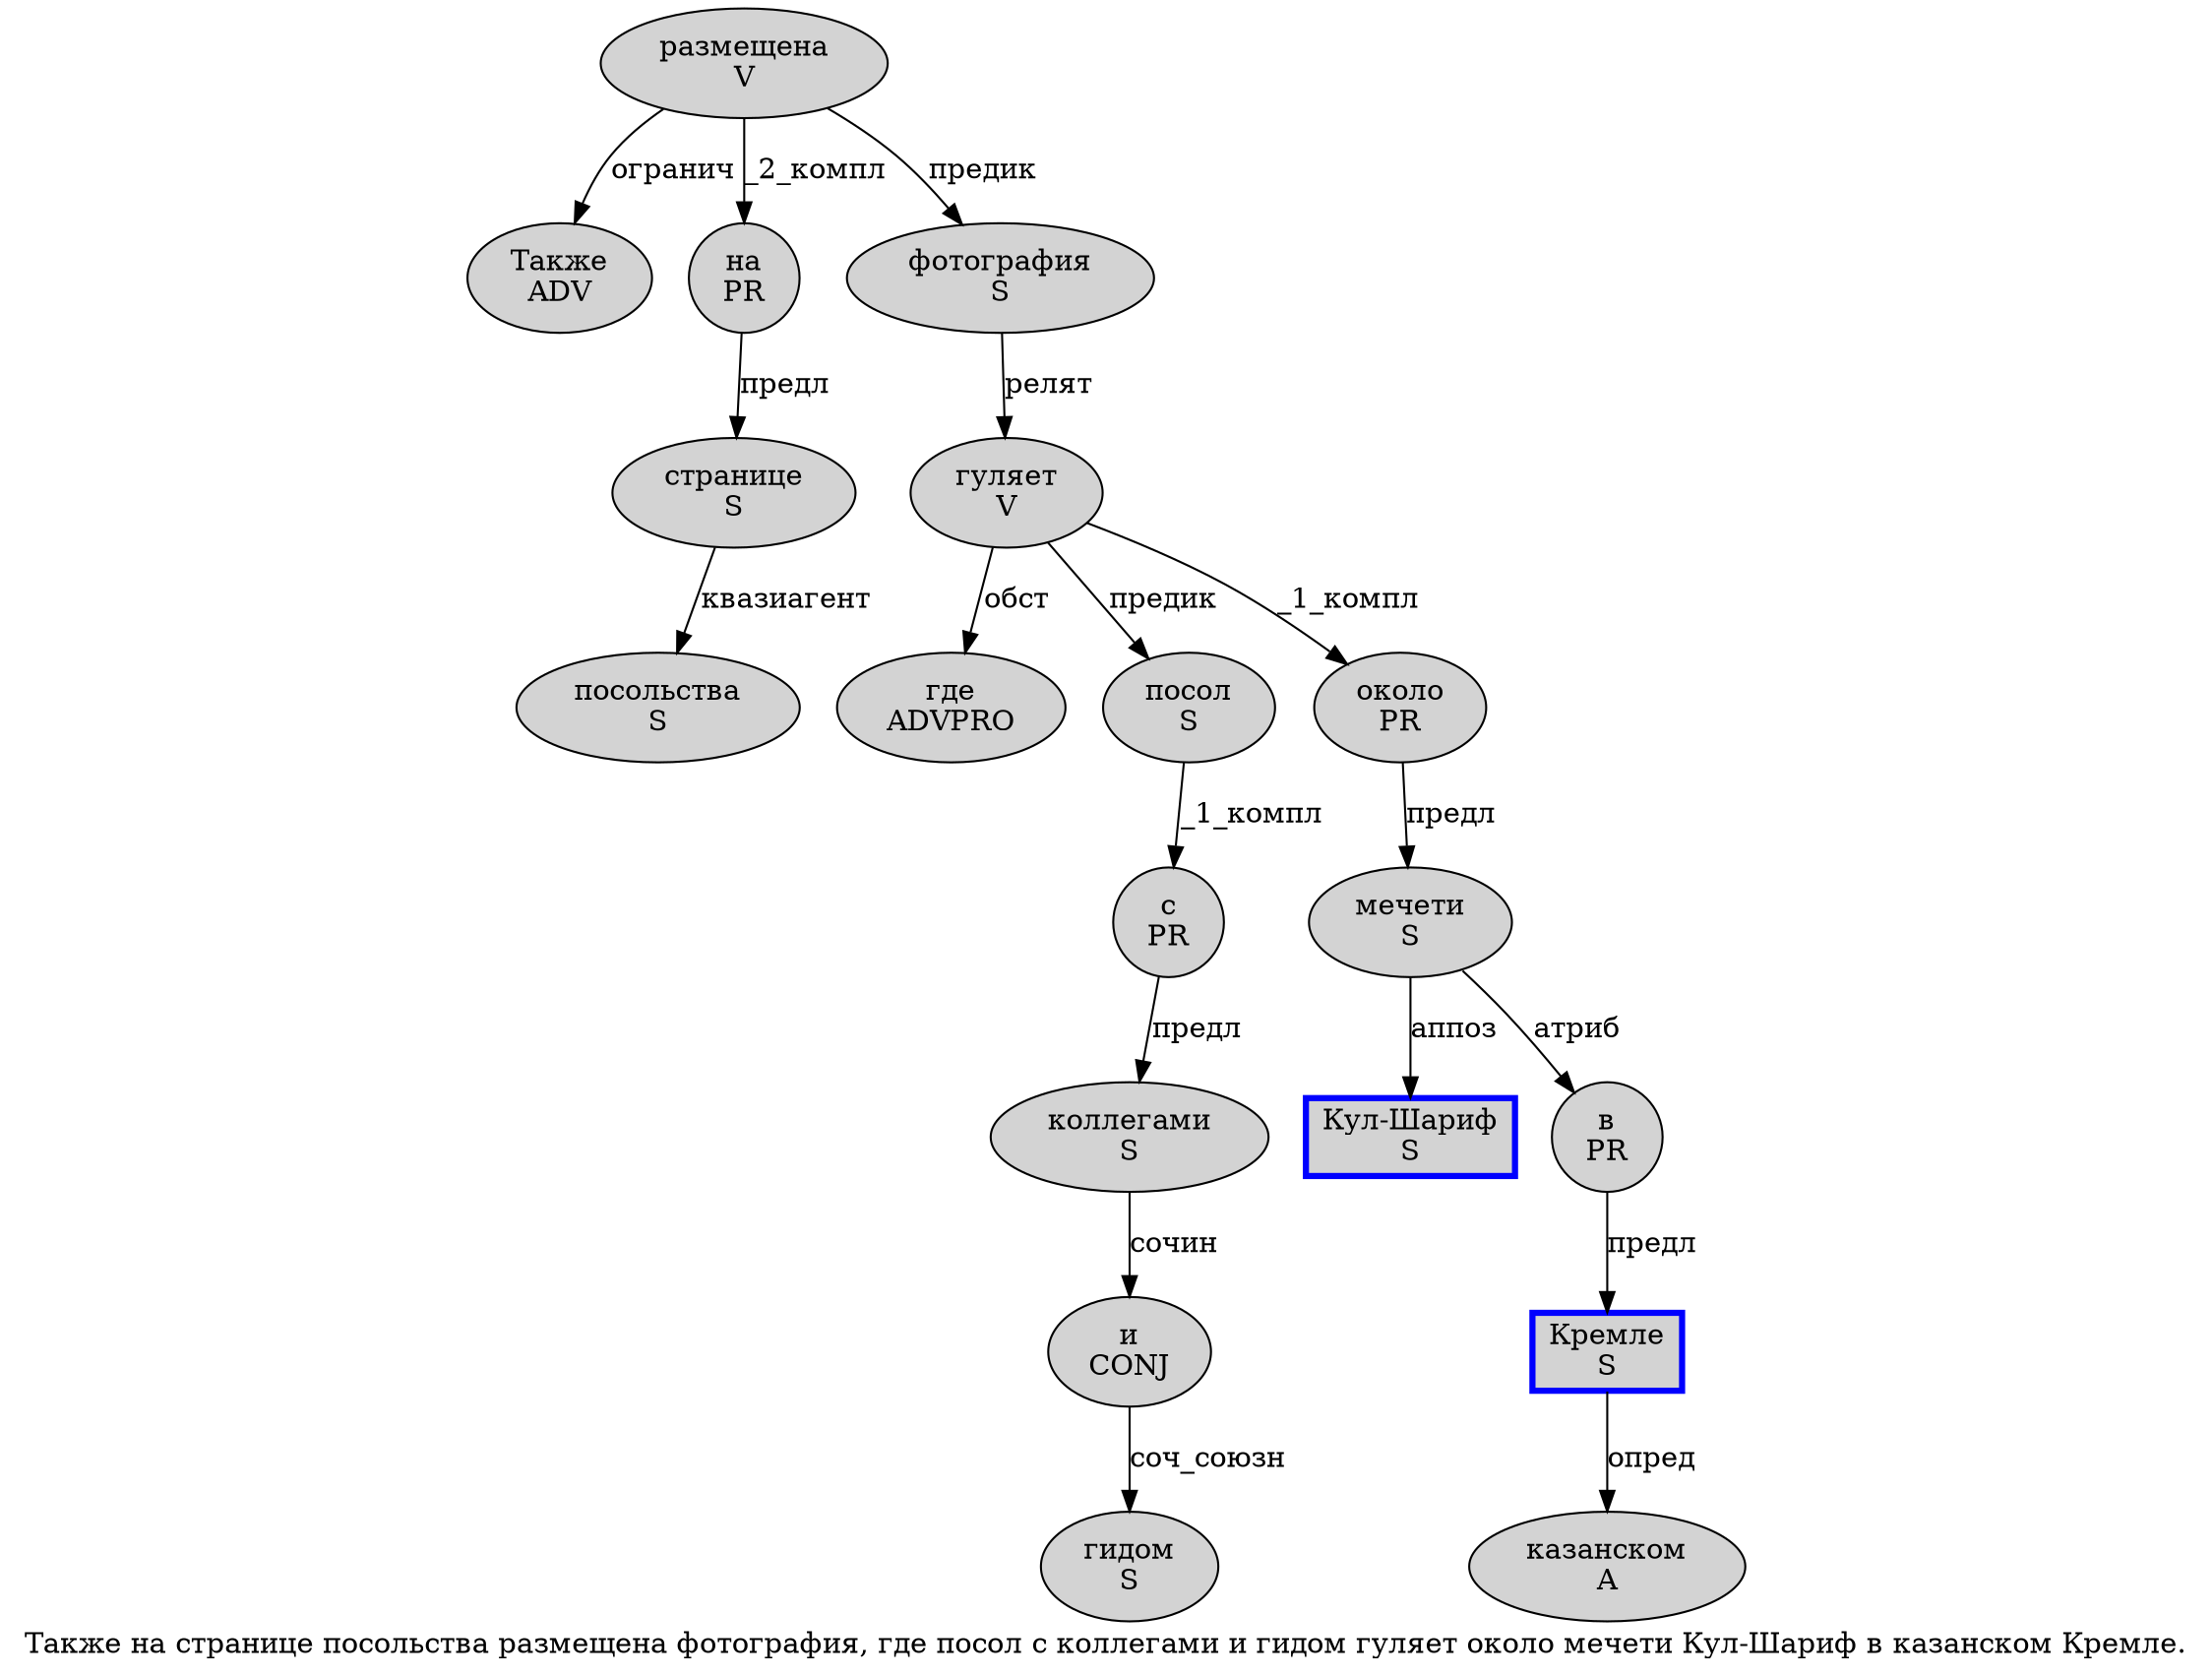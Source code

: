 digraph SENTENCE_775 {
	graph [label="Также на странице посольства размещена фотография, где посол с коллегами и гидом гуляет около мечети Кул-Шариф в казанском Кремле."]
	node [style=filled]
		0 [label="Также
ADV" color="" fillcolor=lightgray penwidth=1 shape=ellipse]
		1 [label="на
PR" color="" fillcolor=lightgray penwidth=1 shape=ellipse]
		2 [label="странице
S" color="" fillcolor=lightgray penwidth=1 shape=ellipse]
		3 [label="посольства
S" color="" fillcolor=lightgray penwidth=1 shape=ellipse]
		4 [label="размещена
V" color="" fillcolor=lightgray penwidth=1 shape=ellipse]
		5 [label="фотография
S" color="" fillcolor=lightgray penwidth=1 shape=ellipse]
		7 [label="где
ADVPRO" color="" fillcolor=lightgray penwidth=1 shape=ellipse]
		8 [label="посол
S" color="" fillcolor=lightgray penwidth=1 shape=ellipse]
		9 [label="с
PR" color="" fillcolor=lightgray penwidth=1 shape=ellipse]
		10 [label="коллегами
S" color="" fillcolor=lightgray penwidth=1 shape=ellipse]
		11 [label="и
CONJ" color="" fillcolor=lightgray penwidth=1 shape=ellipse]
		12 [label="гидом
S" color="" fillcolor=lightgray penwidth=1 shape=ellipse]
		13 [label="гуляет
V" color="" fillcolor=lightgray penwidth=1 shape=ellipse]
		14 [label="около
PR" color="" fillcolor=lightgray penwidth=1 shape=ellipse]
		15 [label="мечети
S" color="" fillcolor=lightgray penwidth=1 shape=ellipse]
		16 [label="Кул-Шариф
S" color=blue fillcolor=lightgray penwidth=3 shape=box]
		17 [label="в
PR" color="" fillcolor=lightgray penwidth=1 shape=ellipse]
		18 [label="казанском
A" color="" fillcolor=lightgray penwidth=1 shape=ellipse]
		19 [label="Кремле
S" color=blue fillcolor=lightgray penwidth=3 shape=box]
			19 -> 18 [label="опред"]
			8 -> 9 [label="_1_компл"]
			11 -> 12 [label="соч_союзн"]
			1 -> 2 [label="предл"]
			4 -> 0 [label="огранич"]
			4 -> 1 [label="_2_компл"]
			4 -> 5 [label="предик"]
			10 -> 11 [label="сочин"]
			15 -> 16 [label="аппоз"]
			15 -> 17 [label="атриб"]
			14 -> 15 [label="предл"]
			2 -> 3 [label="квазиагент"]
			9 -> 10 [label="предл"]
			5 -> 13 [label="релят"]
			17 -> 19 [label="предл"]
			13 -> 7 [label="обст"]
			13 -> 8 [label="предик"]
			13 -> 14 [label="_1_компл"]
}